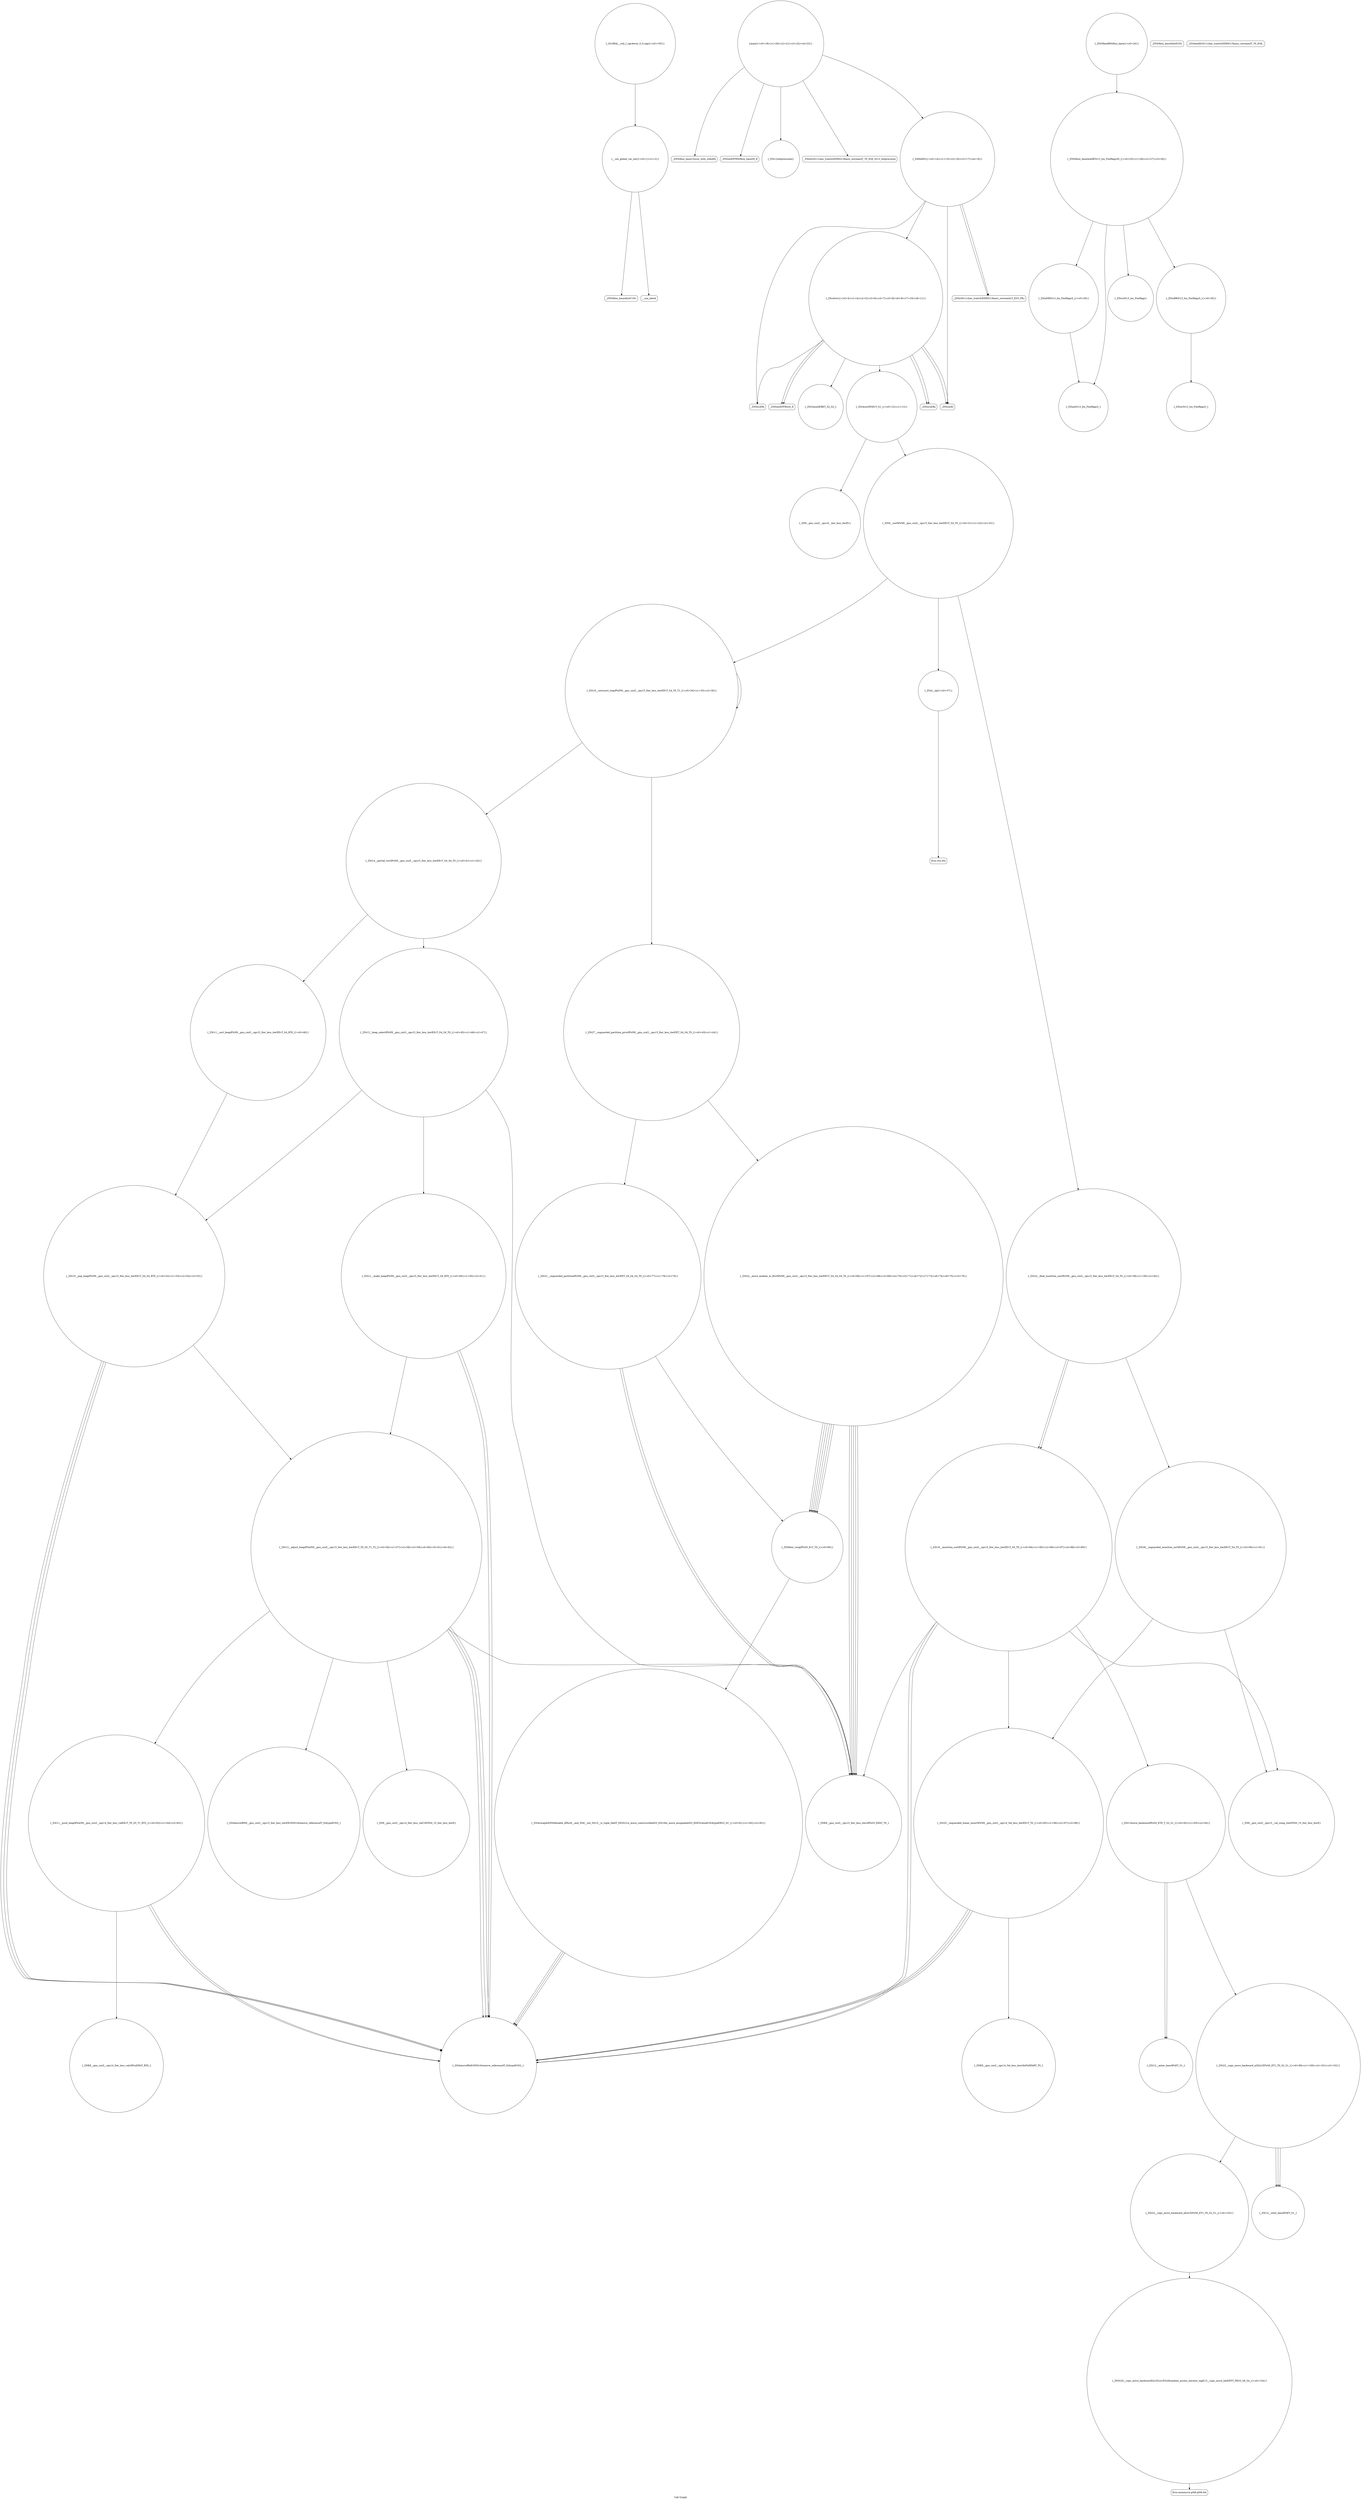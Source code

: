 digraph "Call Graph" {
	label="Call Graph";

	Node0x5602dbadcb40 [shape=record,shape=circle,label="{__cxx_global_var_init|{<s0>1|<s1>2}}"];
	Node0x5602dbadcb40:s0 -> Node0x5602dbadcbc0[color=black];
	Node0x5602dbadcb40:s1 -> Node0x5602dbadccc0[color=black];
	Node0x5602dbade1c0 [shape=record,shape=circle,label="{_ZSt21__unguarded_partitionIPxN9__gnu_cxx5__ops15_Iter_less_iterEET_S4_S4_S4_T0_|{<s0>77|<s1>78|<s2>79}}"];
	Node0x5602dbade1c0:s0 -> Node0x5602dbaddd40[color=black];
	Node0x5602dbade1c0:s1 -> Node0x5602dbaddd40[color=black];
	Node0x5602dbade1c0:s2 -> Node0x5602dbade240[color=black];
	Node0x5602dbadcec0 [shape=record,shape=circle,label="{_ZSt4sortIPxEvT_S1_|{<s0>12|<s1>13}}"];
	Node0x5602dbadcec0:s0 -> Node0x5602dbadd8c0[color=black];
	Node0x5602dbadcec0:s1 -> Node0x5602dbadd840[color=black];
	Node0x5602dbadf560 [shape=record,shape=circle,label="{_ZSt25__unguarded_linear_insertIPxN9__gnu_cxx5__ops14_Val_less_iterEEvT_T0_|{<s0>95|<s1>96|<s2>97|<s3>98}}"];
	Node0x5602dbadf560:s0 -> Node0x5602dbadde40[color=black];
	Node0x5602dbadf560:s1 -> Node0x5602dbadf960[color=black];
	Node0x5602dbadf560:s2 -> Node0x5602dbadde40[color=black];
	Node0x5602dbadf560:s3 -> Node0x5602dbadde40[color=black];
	Node0x5602dbadd240 [shape=record,shape=circle,label="{main|{<s0>19|<s1>20|<s2>21|<s3>22|<s4>23}}"];
	Node0x5602dbadd240:s0 -> Node0x5602dbadd2c0[color=black];
	Node0x5602dbadd240:s1 -> Node0x5602dbadd3c0[color=black];
	Node0x5602dbadd240:s2 -> Node0x5602dbadd4c0[color=black];
	Node0x5602dbadd240:s3 -> Node0x5602dbadd340[color=black];
	Node0x5602dbadd240:s4 -> Node0x5602dbadd140[color=black];
	Node0x5602dbadf8e0 [shape=record,shape=Mrecord,label="{llvm.memmove.p0i8.p0i8.i64}"];
	Node0x5602dbadd5c0 [shape=record,shape=circle,label="{_ZStaNRSt13_Ios_FmtflagsS_|{<s0>29}}"];
	Node0x5602dbadd5c0:s0 -> Node0x5602dbadd740[color=black];
	Node0x5602dbadd940 [shape=record,shape=circle,label="{_ZSt16__introsort_loopIPxlN9__gnu_cxx5__ops15_Iter_less_iterEEvT_S4_T0_T1_|{<s0>34|<s1>35|<s2>36}}"];
	Node0x5602dbadd940:s0 -> Node0x5602dbaddac0[color=black];
	Node0x5602dbadd940:s1 -> Node0x5602dbaddb40[color=black];
	Node0x5602dbadd940:s2 -> Node0x5602dbadd940[color=black];
	Node0x5602dbaddcc0 [shape=record,shape=circle,label="{_ZSt11__make_heapIPxN9__gnu_cxx5__ops15_Iter_less_iterEEvT_S4_RT0_|{<s0>49|<s1>50|<s2>51}}"];
	Node0x5602dbaddcc0:s0 -> Node0x5602dbadde40[color=black];
	Node0x5602dbaddcc0:s1 -> Node0x5602dbadde40[color=black];
	Node0x5602dbaddcc0:s2 -> Node0x5602dbaddec0[color=black];
	Node0x5602dbade040 [shape=record,shape=circle,label="{_ZSt11__push_heapIPxlxN9__gnu_cxx5__ops14_Iter_less_valEEvT_T0_S5_T1_RT2_|{<s0>63|<s1>64|<s2>65}}"];
	Node0x5602dbade040:s0 -> Node0x5602dbade0c0[color=black];
	Node0x5602dbade040:s1 -> Node0x5602dbadde40[color=black];
	Node0x5602dbade040:s2 -> Node0x5602dbadde40[color=black];
	Node0x5602dbadcd40 [shape=record,shape=circle,label="{_Z5solvev|{<s0>3|<s1>4|<s2>5|<s3>6|<s4>7|<s5>8|<s6>9|<s7>10|<s8>11}}"];
	Node0x5602dbadcd40:s0 -> Node0x5602dbadcdc0[color=black];
	Node0x5602dbadcd40:s1 -> Node0x5602dbadce40[color=black];
	Node0x5602dbadcd40:s2 -> Node0x5602dbadcdc0[color=black];
	Node0x5602dbadcd40:s3 -> Node0x5602dbadcec0[color=black];
	Node0x5602dbadcd40:s4 -> Node0x5602dbadcf40[color=black];
	Node0x5602dbadcd40:s5 -> Node0x5602dbadcfc0[color=black];
	Node0x5602dbadcd40:s6 -> Node0x5602dbadd0c0[color=black];
	Node0x5602dbadcd40:s7 -> Node0x5602dbadcf40[color=black];
	Node0x5602dbadcd40:s8 -> Node0x5602dbadcfc0[color=black];
	Node0x5602dbadf3e0 [shape=record,shape=circle,label="{_ZSt16__insertion_sortIPxN9__gnu_cxx5__ops15_Iter_less_iterEEvT_S4_T0_|{<s0>84|<s1>85|<s2>86|<s3>87|<s4>88|<s5>89}}"];
	Node0x5602dbadf3e0:s0 -> Node0x5602dbaddd40[color=black];
	Node0x5602dbadf3e0:s1 -> Node0x5602dbadde40[color=black];
	Node0x5602dbadf3e0:s2 -> Node0x5602dbadf4e0[color=black];
	Node0x5602dbadf3e0:s3 -> Node0x5602dbadde40[color=black];
	Node0x5602dbadf3e0:s4 -> Node0x5602dbadf5e0[color=black];
	Node0x5602dbadf3e0:s5 -> Node0x5602dbadf560[color=black];
	Node0x5602dbadd0c0 [shape=record,shape=circle,label="{_ZSt3minIiERKT_S2_S2_}"];
	Node0x5602dbadf760 [shape=record,shape=circle,label="{_ZSt22__copy_move_backward_aILb1EPxS0_ET1_T0_S2_S1_|{<s0>103}}"];
	Node0x5602dbadf760:s0 -> Node0x5602dbadf860[color=black];
	Node0x5602dbadd440 [shape=record,shape=circle,label="{_ZSt5fixedRSt8ios_base|{<s0>24}}"];
	Node0x5602dbadd440:s0 -> Node0x5602dbadd540[color=black];
	Node0x5602dbadd7c0 [shape=record,shape=circle,label="{_ZStorSt13_Ios_FmtflagsS_}"];
	Node0x5602dbaddb40 [shape=record,shape=circle,label="{_ZSt27__unguarded_partition_pivotIPxN9__gnu_cxx5__ops15_Iter_less_iterEET_S4_S4_T0_|{<s0>43|<s1>44}}"];
	Node0x5602dbaddb40:s0 -> Node0x5602dbade140[color=black];
	Node0x5602dbaddb40:s1 -> Node0x5602dbade1c0[color=black];
	Node0x5602dbaddec0 [shape=record,shape=circle,label="{_ZSt13__adjust_heapIPxlxN9__gnu_cxx5__ops15_Iter_less_iterEEvT_T0_S5_T1_T2_|{<s0>56|<s1>57|<s2>58|<s3>59|<s4>60|<s5>61|<s6>62}}"];
	Node0x5602dbaddec0:s0 -> Node0x5602dbaddd40[color=black];
	Node0x5602dbaddec0:s1 -> Node0x5602dbadde40[color=black];
	Node0x5602dbaddec0:s2 -> Node0x5602dbadde40[color=black];
	Node0x5602dbaddec0:s3 -> Node0x5602dbaddf40[color=black];
	Node0x5602dbaddec0:s4 -> Node0x5602dbaddfc0[color=black];
	Node0x5602dbaddec0:s5 -> Node0x5602dbadde40[color=black];
	Node0x5602dbaddec0:s6 -> Node0x5602dbade040[color=black];
	Node0x5602dbadcbc0 [shape=record,shape=Mrecord,label="{_ZNSt8ios_base4InitC1Ev}"];
	Node0x5602dbade240 [shape=record,shape=circle,label="{_ZSt9iter_swapIPxS0_EvT_T0_|{<s0>80}}"];
	Node0x5602dbade240:s0 -> Node0x5602dbade2c0[color=black];
	Node0x5602dbadcf40 [shape=record,shape=Mrecord,label="{_ZNSolsEi}"];
	Node0x5602dbadf5e0 [shape=record,shape=circle,label="{_ZN9__gnu_cxx5__ops15__val_comp_iterENS0_15_Iter_less_iterE}"];
	Node0x5602dbadd2c0 [shape=record,shape=Mrecord,label="{_ZNSt8ios_base15sync_with_stdioEb}"];
	Node0x5602dbadf960 [shape=record,shape=circle,label="{_ZNK9__gnu_cxx5__ops14_Val_less_iterclIxPxEEbRT_T0_}"];
	Node0x5602dbadd640 [shape=record,shape=circle,label="{_ZStcoSt13_Ios_Fmtflags}"];
	Node0x5602dbadd9c0 [shape=record,shape=circle,label="{_ZSt4__lgl|{<s0>37}}"];
	Node0x5602dbadd9c0:s0 -> Node0x5602dbadf360[color=black];
	Node0x5602dbaddd40 [shape=record,shape=circle,label="{_ZNK9__gnu_cxx5__ops15_Iter_less_iterclIPxS3_EEbT_T0_}"];
	Node0x5602dbade0c0 [shape=record,shape=circle,label="{_ZNK9__gnu_cxx5__ops14_Iter_less_valclIPxxEEbT_RT0_}"];
	Node0x5602dbadcdc0 [shape=record,shape=Mrecord,label="{_ZNSirsERx}"];
	Node0x5602dbadf460 [shape=record,shape=circle,label="{_ZSt26__unguarded_insertion_sortIPxN9__gnu_cxx5__ops15_Iter_less_iterEEvT_S4_T0_|{<s0>90|<s1>91}}"];
	Node0x5602dbadf460:s0 -> Node0x5602dbadf5e0[color=black];
	Node0x5602dbadf460:s1 -> Node0x5602dbadf560[color=black];
	Node0x5602dbadd140 [shape=record,shape=circle,label="{_Z4MAINv|{<s0>14|<s1>15|<s2>16|<s3>17|<s4>18}}"];
	Node0x5602dbadd140:s0 -> Node0x5602dbadce40[color=black];
	Node0x5602dbadd140:s1 -> Node0x5602dbadd1c0[color=black];
	Node0x5602dbadd140:s2 -> Node0x5602dbadcf40[color=black];
	Node0x5602dbadd140:s3 -> Node0x5602dbadd1c0[color=black];
	Node0x5602dbadd140:s4 -> Node0x5602dbadcd40[color=black];
	Node0x5602dbadf7e0 [shape=record,shape=circle,label="{_ZSt12__niter_baseIPxET_S1_}"];
	Node0x5602dbadd4c0 [shape=record,shape=circle,label="{_ZSt12setprecisioni}"];
	Node0x5602dbadd840 [shape=record,shape=circle,label="{_ZSt6__sortIPxN9__gnu_cxx5__ops15_Iter_less_iterEEvT_S4_T0_|{<s0>31|<s1>32|<s2>33}}"];
	Node0x5602dbadd840:s0 -> Node0x5602dbadd9c0[color=black];
	Node0x5602dbadd840:s1 -> Node0x5602dbadd940[color=black];
	Node0x5602dbadd840:s2 -> Node0x5602dbadda40[color=black];
	Node0x5602dbaddbc0 [shape=record,shape=circle,label="{_ZSt13__heap_selectIPxN9__gnu_cxx5__ops15_Iter_less_iterEEvT_S4_S4_T0_|{<s0>45|<s1>46|<s2>47}}"];
	Node0x5602dbaddbc0:s0 -> Node0x5602dbaddcc0[color=black];
	Node0x5602dbaddbc0:s1 -> Node0x5602dbaddd40[color=black];
	Node0x5602dbaddbc0:s2 -> Node0x5602dbadddc0[color=black];
	Node0x5602dbaddf40 [shape=record,shape=circle,label="{_ZSt4moveIRN9__gnu_cxx5__ops15_Iter_less_iterEEONSt16remove_referenceIT_E4typeEOS5_}"];
	Node0x5602dbadcc40 [shape=record,shape=Mrecord,label="{_ZNSt8ios_base4InitD1Ev}"];
	Node0x5602dbade2c0 [shape=record,shape=circle,label="{_ZSt4swapIxENSt9enable_ifIXsr6__and_ISt6__not_ISt15__is_tuple_likeIT_EESt21is_move_constructibleIS3_ESt18is_move_assignableIS3_EEE5valueEvE4typeERS3_SC_|{<s0>81|<s1>82|<s2>83}}"];
	Node0x5602dbade2c0:s0 -> Node0x5602dbadde40[color=black];
	Node0x5602dbade2c0:s1 -> Node0x5602dbadde40[color=black];
	Node0x5602dbade2c0:s2 -> Node0x5602dbadde40[color=black];
	Node0x5602dbadcfc0 [shape=record,shape=Mrecord,label="{_ZNSolsEPFRSoS_E}"];
	Node0x5602dbadf660 [shape=record,shape=circle,label="{_ZSt23__copy_move_backward_a2ILb1EPxS0_ET1_T0_S2_S1_|{<s0>99|<s1>100|<s2>101|<s3>102}}"];
	Node0x5602dbadf660:s0 -> Node0x5602dbadf7e0[color=black];
	Node0x5602dbadf660:s1 -> Node0x5602dbadf7e0[color=black];
	Node0x5602dbadf660:s2 -> Node0x5602dbadf7e0[color=black];
	Node0x5602dbadf660:s3 -> Node0x5602dbadf760[color=black];
	Node0x5602dbadd340 [shape=record,shape=Mrecord,label="{_ZStlsIcSt11char_traitsIcEERSt13basic_ostreamIT_T0_ES6_St13_Setprecision}"];
	Node0x5602dbadf9e0 [shape=record,shape=circle,label="{_GLOBAL__sub_I_cgy4ever_0_0.cpp|{<s0>105}}"];
	Node0x5602dbadf9e0:s0 -> Node0x5602dbadcb40[color=black];
	Node0x5602dbadd6c0 [shape=record,shape=circle,label="{_ZStoRRSt13_Ios_FmtflagsS_|{<s0>30}}"];
	Node0x5602dbadd6c0:s0 -> Node0x5602dbadd7c0[color=black];
	Node0x5602dbadda40 [shape=record,shape=circle,label="{_ZSt22__final_insertion_sortIPxN9__gnu_cxx5__ops15_Iter_less_iterEEvT_S4_T0_|{<s0>38|<s1>39|<s2>40}}"];
	Node0x5602dbadda40:s0 -> Node0x5602dbadf3e0[color=black];
	Node0x5602dbadda40:s1 -> Node0x5602dbadf460[color=black];
	Node0x5602dbadda40:s2 -> Node0x5602dbadf3e0[color=black];
	Node0x5602dbadddc0 [shape=record,shape=circle,label="{_ZSt10__pop_heapIPxN9__gnu_cxx5__ops15_Iter_less_iterEEvT_S4_S4_RT0_|{<s0>52|<s1>53|<s2>54|<s3>55}}"];
	Node0x5602dbadddc0:s0 -> Node0x5602dbadde40[color=black];
	Node0x5602dbadddc0:s1 -> Node0x5602dbadde40[color=black];
	Node0x5602dbadddc0:s2 -> Node0x5602dbadde40[color=black];
	Node0x5602dbadddc0:s3 -> Node0x5602dbaddec0[color=black];
	Node0x5602dbade140 [shape=record,shape=circle,label="{_ZSt22__move_median_to_firstIPxN9__gnu_cxx5__ops15_Iter_less_iterEEvT_S4_S4_S4_T0_|{<s0>66|<s1>67|<s2>68|<s3>69|<s4>70|<s5>71|<s6>72|<s7>73|<s8>74|<s9>75|<s10>76}}"];
	Node0x5602dbade140:s0 -> Node0x5602dbaddd40[color=black];
	Node0x5602dbade140:s1 -> Node0x5602dbaddd40[color=black];
	Node0x5602dbade140:s2 -> Node0x5602dbade240[color=black];
	Node0x5602dbade140:s3 -> Node0x5602dbaddd40[color=black];
	Node0x5602dbade140:s4 -> Node0x5602dbade240[color=black];
	Node0x5602dbade140:s5 -> Node0x5602dbade240[color=black];
	Node0x5602dbade140:s6 -> Node0x5602dbaddd40[color=black];
	Node0x5602dbade140:s7 -> Node0x5602dbade240[color=black];
	Node0x5602dbade140:s8 -> Node0x5602dbaddd40[color=black];
	Node0x5602dbade140:s9 -> Node0x5602dbade240[color=black];
	Node0x5602dbade140:s10 -> Node0x5602dbade240[color=black];
	Node0x5602dbadce40 [shape=record,shape=Mrecord,label="{_ZNSirsERi}"];
	Node0x5602dbadf4e0 [shape=record,shape=circle,label="{_ZSt13move_backwardIPxS0_ET0_T_S2_S1_|{<s0>92|<s1>93|<s2>94}}"];
	Node0x5602dbadf4e0:s0 -> Node0x5602dbadf6e0[color=black];
	Node0x5602dbadf4e0:s1 -> Node0x5602dbadf6e0[color=black];
	Node0x5602dbadf4e0:s2 -> Node0x5602dbadf660[color=black];
	Node0x5602dbadd1c0 [shape=record,shape=Mrecord,label="{_ZStlsISt11char_traitsIcEERSt13basic_ostreamIcT_ES5_PKc}"];
	Node0x5602dbadf860 [shape=record,shape=circle,label="{_ZNSt20__copy_move_backwardILb1ELb1ESt26random_access_iterator_tagE13__copy_move_bIxEEPT_PKS3_S6_S4_|{<s0>104}}"];
	Node0x5602dbadf860:s0 -> Node0x5602dbadf8e0[color=black];
	Node0x5602dbadd540 [shape=record,shape=circle,label="{_ZNSt8ios_base4setfESt13_Ios_FmtflagsS0_|{<s0>25|<s1>26|<s2>27|<s3>28}}"];
	Node0x5602dbadd540:s0 -> Node0x5602dbadd640[color=black];
	Node0x5602dbadd540:s1 -> Node0x5602dbadd5c0[color=black];
	Node0x5602dbadd540:s2 -> Node0x5602dbadd740[color=black];
	Node0x5602dbadd540:s3 -> Node0x5602dbadd6c0[color=black];
	Node0x5602dbadd8c0 [shape=record,shape=circle,label="{_ZN9__gnu_cxx5__ops16__iter_less_iterEv}"];
	Node0x5602dbaddc40 [shape=record,shape=circle,label="{_ZSt11__sort_heapIPxN9__gnu_cxx5__ops15_Iter_less_iterEEvT_S4_RT0_|{<s0>48}}"];
	Node0x5602dbaddc40:s0 -> Node0x5602dbadddc0[color=black];
	Node0x5602dbaddfc0 [shape=record,shape=circle,label="{_ZN9__gnu_cxx5__ops14_Iter_less_valC2ENS0_15_Iter_less_iterE}"];
	Node0x5602dbadccc0 [shape=record,shape=Mrecord,label="{__cxa_atexit}"];
	Node0x5602dbadf360 [shape=record,shape=Mrecord,label="{llvm.ctlz.i64}"];
	Node0x5602dbadd040 [shape=record,shape=Mrecord,label="{_ZSt4endlIcSt11char_traitsIcEERSt13basic_ostreamIT_T0_ES6_}"];
	Node0x5602dbadf6e0 [shape=record,shape=circle,label="{_ZSt12__miter_baseIPxET_S1_}"];
	Node0x5602dbadd3c0 [shape=record,shape=Mrecord,label="{_ZNSolsEPFRSt8ios_baseS0_E}"];
	Node0x5602dbadd740 [shape=record,shape=circle,label="{_ZStanSt13_Ios_FmtflagsS_}"];
	Node0x5602dbaddac0 [shape=record,shape=circle,label="{_ZSt14__partial_sortIPxN9__gnu_cxx5__ops15_Iter_less_iterEEvT_S4_S4_T0_|{<s0>41|<s1>42}}"];
	Node0x5602dbaddac0:s0 -> Node0x5602dbaddbc0[color=black];
	Node0x5602dbaddac0:s1 -> Node0x5602dbaddc40[color=black];
	Node0x5602dbadde40 [shape=record,shape=circle,label="{_ZSt4moveIRxEONSt16remove_referenceIT_E4typeEOS2_}"];
}
